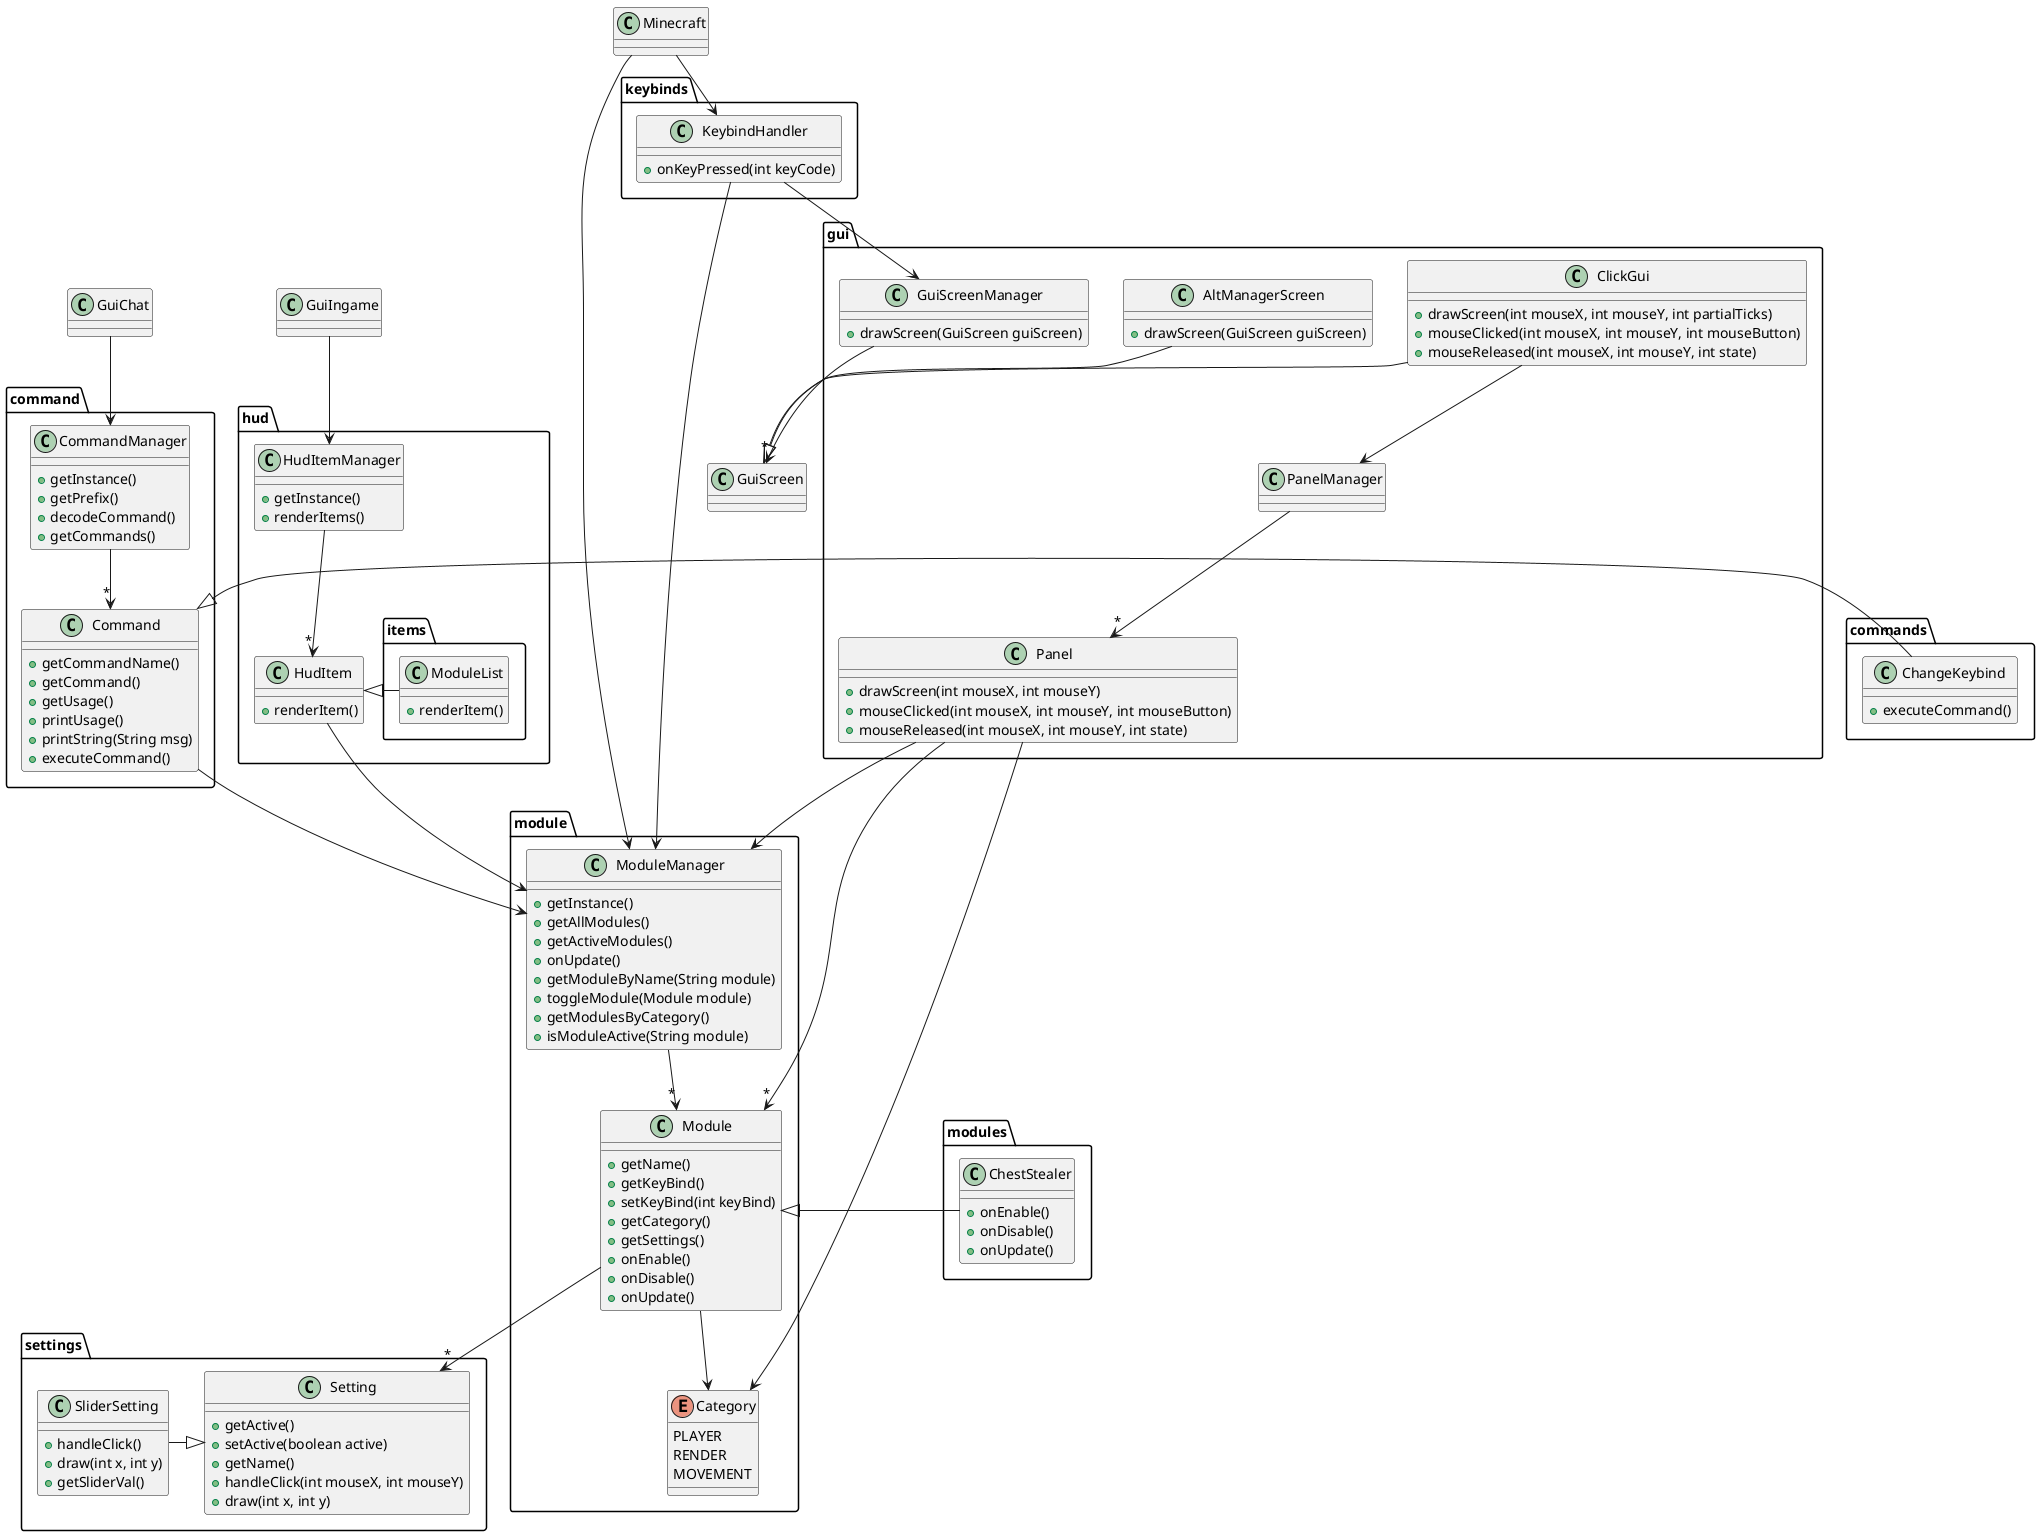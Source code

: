 @startuml

class Minecraft
class GuiScreen
class GuiChat
class GuiIngame

namespace command {
class Command {
    + getCommandName()
    + getCommand()
    + getUsage()
    + printUsage()
    + printString(String msg)
    + executeCommand()
}

class CommandManager {
    + getInstance()
    + getPrefix()
    + decodeCommand()
    + getCommands()
}
}

namespace commands {
class ChangeKeybind {
    + executeCommand()
}
}

namespace gui {
class Panel {
    + drawScreen(int mouseX, int mouseY)
    + mouseClicked(int mouseX, int mouseY, int mouseButton)
    + mouseReleased(int mouseX, int mouseY, int state)
}

class PanelManager {

}

class ClickGui {
    + drawScreen(int mouseX, int mouseY, int partialTicks)
    + mouseClicked(int mouseX, int mouseY, int mouseButton)
    + mouseReleased(int mouseX, int mouseY, int state)
}

class AltManagerScreen {
    + drawScreen(GuiScreen guiScreen)
}

class GuiScreenManager {
    + drawScreen(GuiScreen guiScreen)
}
}

namespace hud {
class HudItem {
    + renderItem()
}

namespace items {
class ModuleList {
    + renderItem()
}
}

class HudItemManager {
    + getInstance()
    + renderItems()
}
}

namespace keybinds {
class KeybindHandler {
    + onKeyPressed(int keyCode)
}
}

namespace module {
class Module {
    + getName()
    + getKeyBind()
    + setKeyBind(int keyBind)
    + getCategory()
    + getSettings()
    + onEnable()
    + onDisable()
    + onUpdate()
}

class ModuleManager {
    + getInstance()
    + getAllModules()
    + getActiveModules()
    + onUpdate()
    + getModuleByName(String module)
    + toggleModule(Module module)
    + getModulesByCategory()
    + isModuleActive(String module)
}

enum Category {
    PLAYER
    RENDER
    MOVEMENT
}
}

namespace modules {
class ChestStealer {
    + onEnable()
    + onDisable()
    + onUpdate()
}
}

namespace settings {
class Setting {
    + getActive()
    + setActive(boolean active)
    + getName()
    + handleClick(int mouseX, int mouseY)
    + draw(int x, int y)
}
}

namespace settings {
class SliderSetting {
    + handleClick()
    + draw(int x, int y)
    + getSliderVal()
}
}

Minecraft --> ModuleManager
Minecraft --> KeybindHandler
GuiChat --> CommandManager
GuiIngame --> HudItemManager
GuiScreenManager --> "*" GuiScreen
ClickGui -|> GuiScreen
AltManagerScreen -|> GuiScreen
ModuleManager --> "*" Module
Module --> Category
Module --> "*" Setting
KeybindHandler --> ModuleManager
KeybindHandler --> GuiScreenManager
Panel --> "*" Module
Panel --> Category
ClickGui --> PanelManager
PanelManager --> "*" Panel
Panel --> ModuleManager
HudItem --> ModuleManager
HudItemManager --> "*" HudItem
CommandManager --> "*" Command
Command --> ModuleManager
ChangeKeybind -|> Command
ModuleList -|> HudItem
ChestStealer -|> Module
SliderSetting -|> Setting

@enduml
